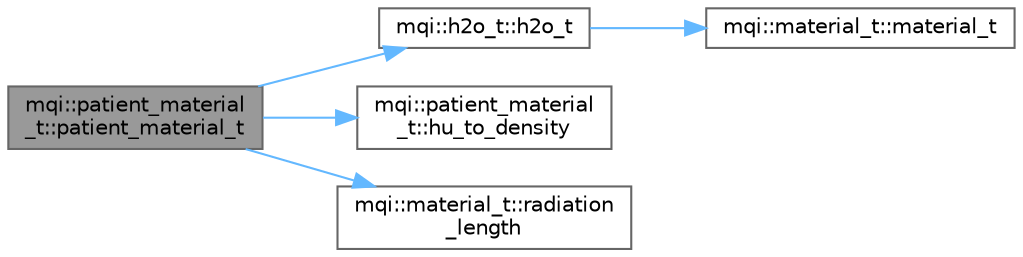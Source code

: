 digraph "mqi::patient_material_t::patient_material_t"
{
 // LATEX_PDF_SIZE
  bgcolor="transparent";
  edge [fontname=Helvetica,fontsize=10,labelfontname=Helvetica,labelfontsize=10];
  node [fontname=Helvetica,fontsize=10,shape=box,height=0.2,width=0.4];
  rankdir="LR";
  Node1 [id="Node000001",label="mqi::patient_material\l_t::patient_material_t",height=0.2,width=0.4,color="gray40", fillcolor="grey60", style="filled", fontcolor="black",tooltip="Constructs a patient material from a Hounsfield Unit (HU) value."];
  Node1 -> Node2 [id="edge1_Node000001_Node000002",color="steelblue1",style="solid",tooltip=" "];
  Node2 [id="Node000002",label="mqi::h2o_t::h2o_t",height=0.2,width=0.4,color="grey40", fillcolor="white", style="filled",URL="$classmqi_1_1h2o__t.html#a0300aededeb3686aa4808d959bcc223c",tooltip="Constructs a new h2o_t object and initializes it with the physical properties of water."];
  Node2 -> Node3 [id="edge2_Node000002_Node000003",color="steelblue1",style="solid",tooltip=" "];
  Node3 [id="Node000003",label="mqi::material_t::material_t",height=0.2,width=0.4,color="grey40", fillcolor="white", style="filled",URL="$classmqi_1_1material__t.html#a99c4cd41345e42a9ad0886b32810717e",tooltip="Default constructor."];
  Node1 -> Node4 [id="edge3_Node000001_Node000004",color="steelblue1",style="solid",tooltip=" "];
  Node4 [id="Node000004",label="mqi::patient_material\l_t::hu_to_density",height=0.2,width=0.4,color="grey40", fillcolor="white", style="filled",URL="$classmqi_1_1patient__material__t.html#aa17ee10f2f8d44ae7372c015cbfa496e",tooltip="Converts a Hounsfield Unit (HU) value to mass density."];
  Node1 -> Node5 [id="edge4_Node000001_Node000005",color="steelblue1",style="solid",tooltip=" "];
  Node5 [id="Node000005",label="mqi::material_t::radiation\l_length",height=0.2,width=0.4,color="grey40", fillcolor="white", style="filled",URL="$classmqi_1_1material__t.html#a39e756c2e8a3a772d27909fb19c30c0f",tooltip="Calculates the radiation length of the material."];
}

